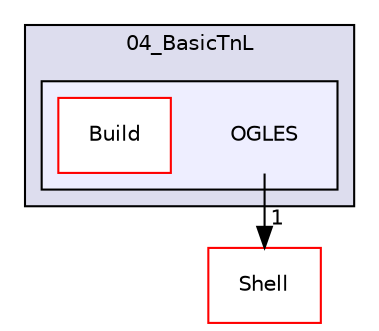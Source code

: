digraph "PVR/SDK_3.4/Examples/Beginner/04_BasicTnL/OGLES" {
  compound=true
  node [ fontsize="10", fontname="Helvetica"];
  edge [ labelfontsize="10", labelfontname="Helvetica"];
  subgraph clusterdir_77dd74aec83bdca5678c9aa13784670a {
    graph [ bgcolor="#ddddee", pencolor="black", label="04_BasicTnL" fontname="Helvetica", fontsize="10", URL="dir_77dd74aec83bdca5678c9aa13784670a.html"]
  subgraph clusterdir_321a7a5d9db3183ed6c09cf3e6fb1898 {
    graph [ bgcolor="#eeeeff", pencolor="black", label="" URL="dir_321a7a5d9db3183ed6c09cf3e6fb1898.html"];
    dir_321a7a5d9db3183ed6c09cf3e6fb1898 [shape=plaintext label="OGLES"];
    dir_47555f7d1ca7e60036b016610cafab69 [shape=box label="Build" color="red" fillcolor="white" style="filled" URL="dir_47555f7d1ca7e60036b016610cafab69.html"];
  }
  }
  dir_de41955a66a331b990d60d5323117a97 [shape=box label="Shell" fillcolor="white" style="filled" color="red" URL="dir_de41955a66a331b990d60d5323117a97.html"];
  dir_321a7a5d9db3183ed6c09cf3e6fb1898->dir_de41955a66a331b990d60d5323117a97 [headlabel="1", labeldistance=1.5 headhref="dir_001181_000133.html"];
}
